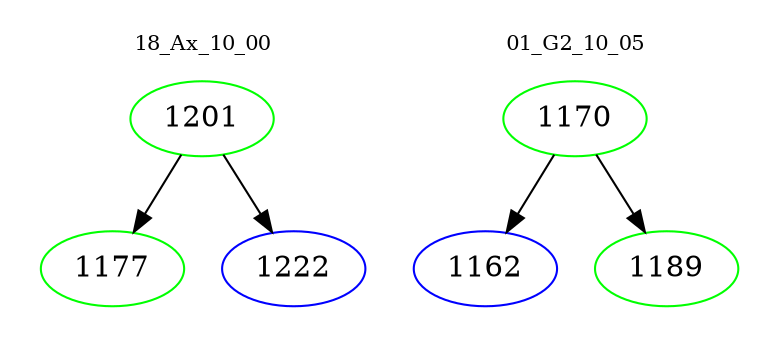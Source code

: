 digraph{
subgraph cluster_0 {
color = white
label = "18_Ax_10_00";
fontsize=10;
T0_1201 [label="1201", color="green"]
T0_1201 -> T0_1177 [color="black"]
T0_1177 [label="1177", color="green"]
T0_1201 -> T0_1222 [color="black"]
T0_1222 [label="1222", color="blue"]
}
subgraph cluster_1 {
color = white
label = "01_G2_10_05";
fontsize=10;
T1_1170 [label="1170", color="green"]
T1_1170 -> T1_1162 [color="black"]
T1_1162 [label="1162", color="blue"]
T1_1170 -> T1_1189 [color="black"]
T1_1189 [label="1189", color="green"]
}
}
